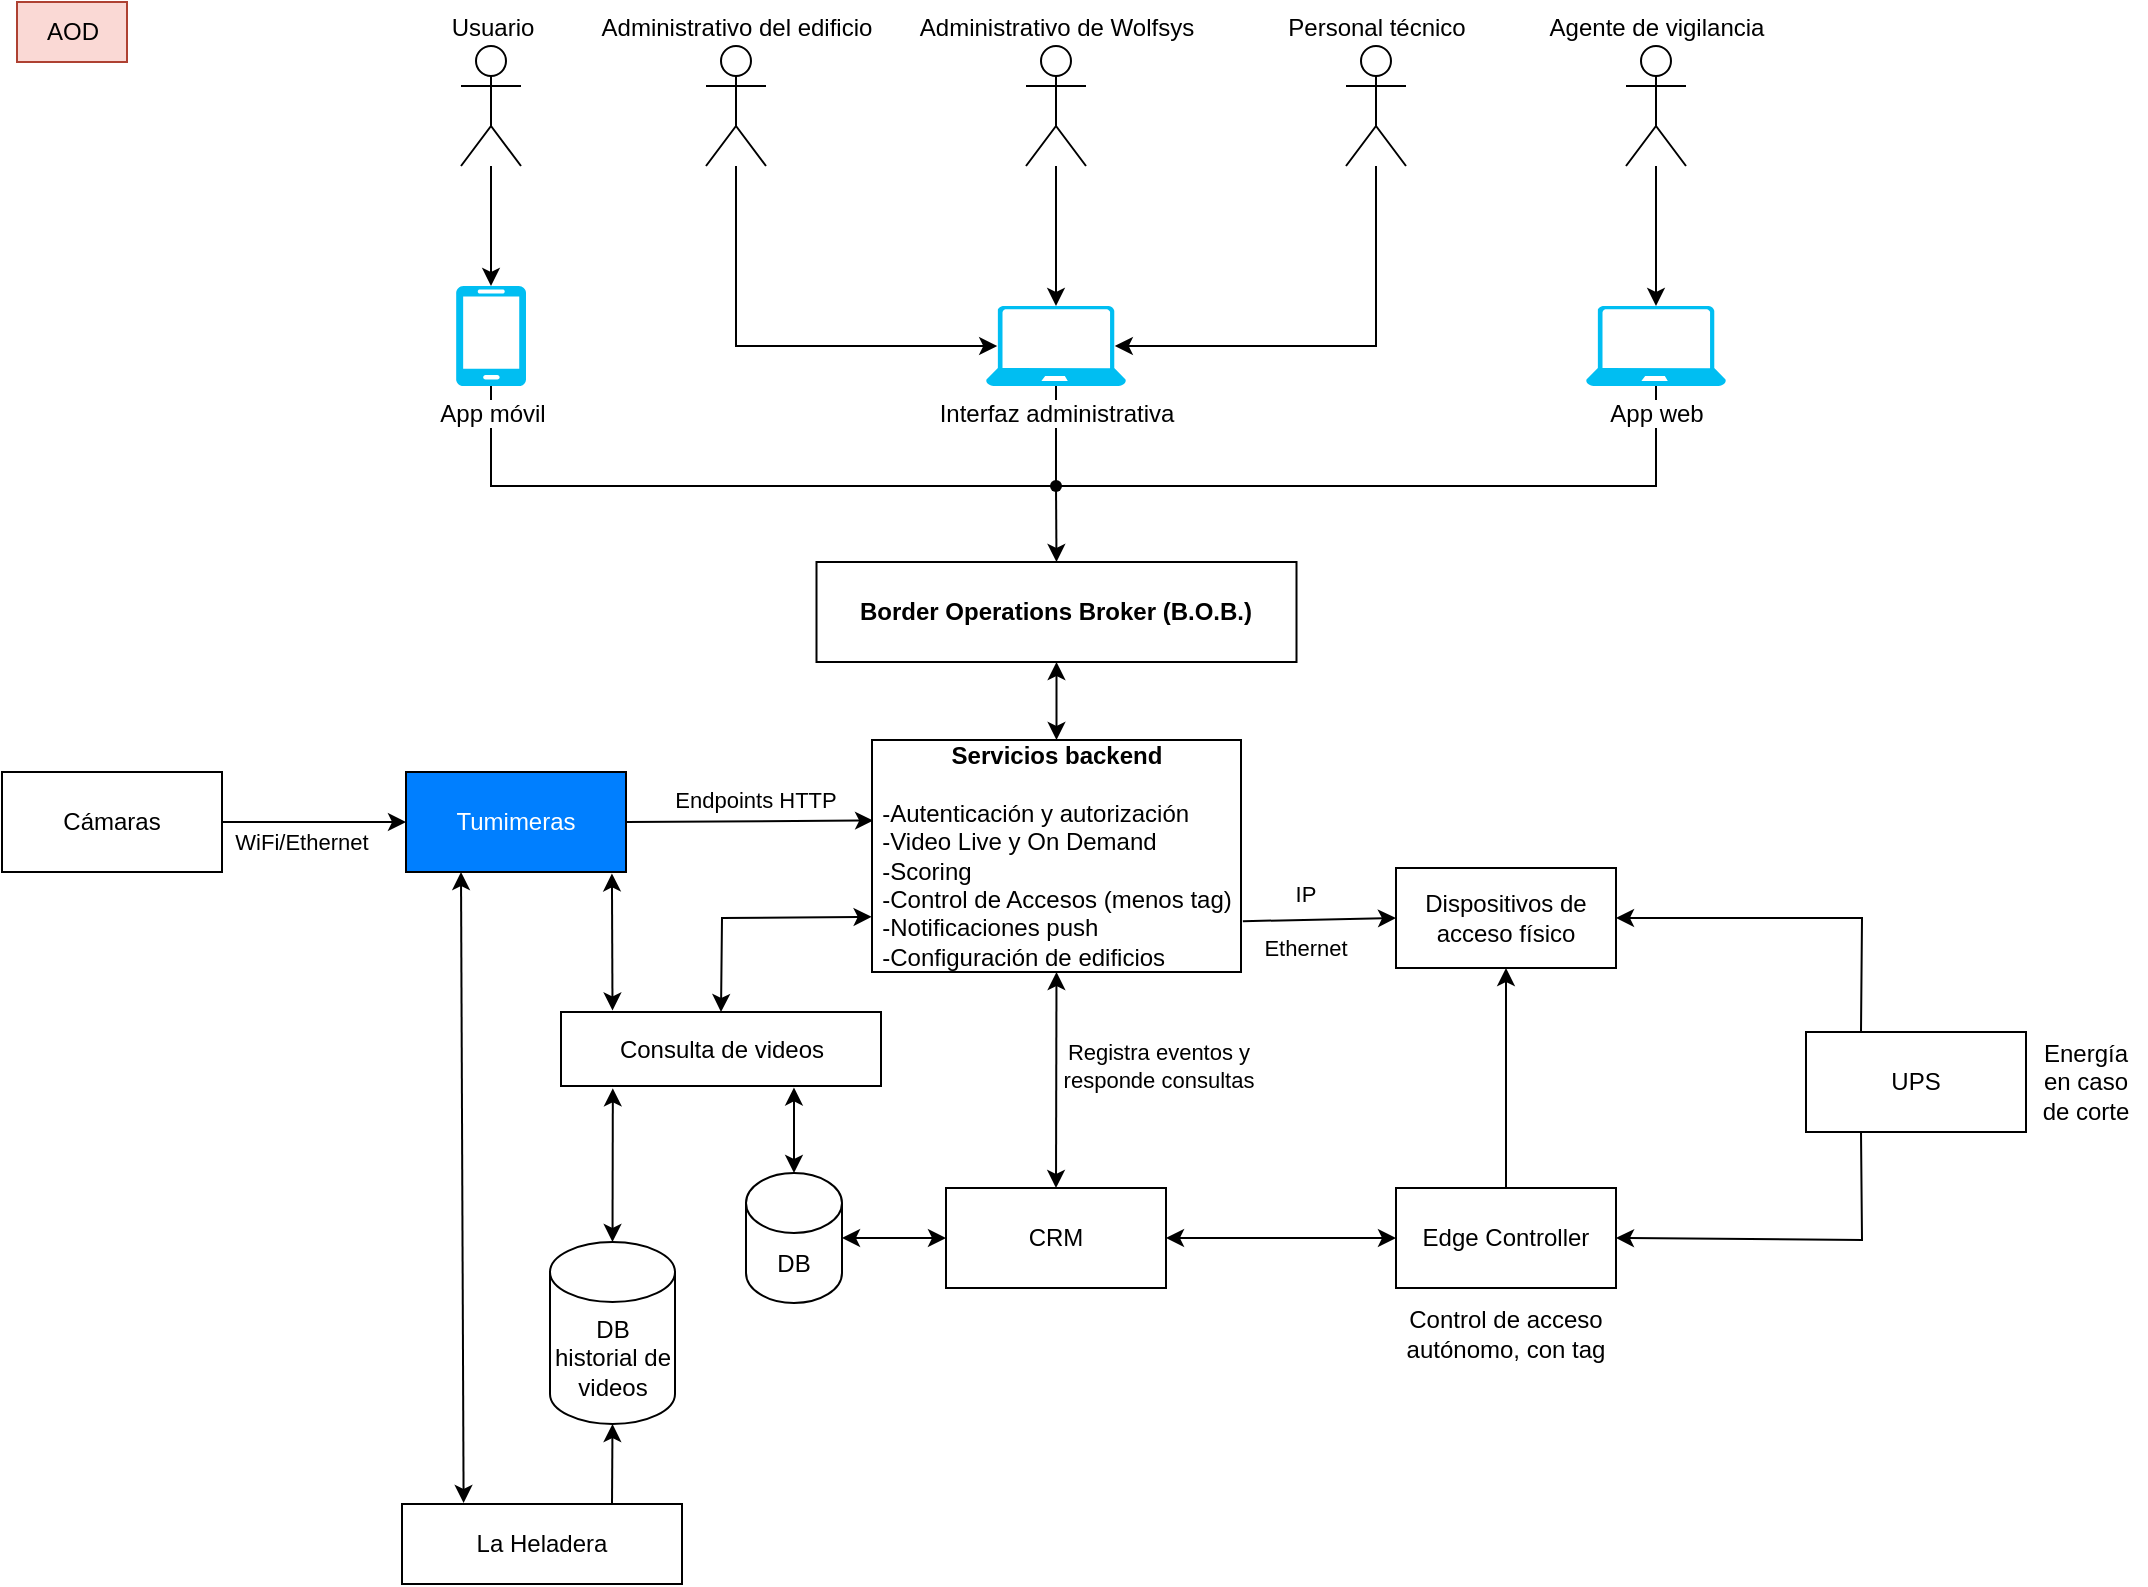 <mxfile version="27.1.4">
  <diagram name="Page-1" id="A_d-Qr13XHkfKN404QjA">
    <mxGraphModel dx="1426" dy="823" grid="1" gridSize="10" guides="1" tooltips="1" connect="1" arrows="1" fold="1" page="1" pageScale="1" pageWidth="1169" pageHeight="827" math="0" shadow="0">
      <root>
        <mxCell id="0" />
        <mxCell id="1" parent="0" />
        <mxCell id="2USoUXH-JXkQr2h2Ghpu-1" value="Usuario" style="shape=umlActor;verticalLabelPosition=top;verticalAlign=bottom;html=1;align=center;labelPosition=center;" parent="1" vertex="1">
          <mxGeometry x="229.5" y="32" width="30" height="60" as="geometry" />
        </mxCell>
        <mxCell id="2USoUXH-JXkQr2h2Ghpu-6" value="Administrativo del edificio" style="shape=umlActor;verticalLabelPosition=top;verticalAlign=bottom;html=1;labelPosition=center;align=center;" parent="1" vertex="1">
          <mxGeometry x="352" y="32" width="30" height="60" as="geometry" />
        </mxCell>
        <mxCell id="2USoUXH-JXkQr2h2Ghpu-23" style="edgeStyle=orthogonalEdgeStyle;rounded=0;orthogonalLoop=1;jettySize=auto;html=1;" parent="1" source="2USoUXH-JXkQr2h2Ghpu-7" target="2USoUXH-JXkQr2h2Ghpu-17" edge="1">
          <mxGeometry relative="1" as="geometry" />
        </mxCell>
        <mxCell id="2USoUXH-JXkQr2h2Ghpu-7" value="Agente de vigilancia" style="shape=umlActor;verticalLabelPosition=top;verticalAlign=bottom;html=1;labelPosition=center;align=center;" parent="1" vertex="1">
          <mxGeometry x="812" y="32" width="30" height="60" as="geometry" />
        </mxCell>
        <mxCell id="2USoUXH-JXkQr2h2Ghpu-8" value="Personal técnico" style="shape=umlActor;verticalLabelPosition=top;verticalAlign=bottom;html=1;labelPosition=center;align=center;" parent="1" vertex="1">
          <mxGeometry x="672" y="32" width="30" height="60" as="geometry" />
        </mxCell>
        <mxCell id="2USoUXH-JXkQr2h2Ghpu-12" value="Administrativo de Wolfsys" style="shape=umlActor;verticalLabelPosition=top;verticalAlign=bottom;html=1;labelPosition=center;align=center;" parent="1" vertex="1">
          <mxGeometry x="512" y="32" width="30" height="60" as="geometry" />
        </mxCell>
        <mxCell id="2USoUXH-JXkQr2h2Ghpu-37" style="edgeStyle=orthogonalEdgeStyle;rounded=0;orthogonalLoop=1;jettySize=auto;html=1;entryX=0.397;entryY=0.553;entryDx=0;entryDy=0;entryPerimeter=0;endArrow=none;startFill=0;" parent="1" source="2USoUXH-JXkQr2h2Ghpu-14" target="_ZhD5MY3oaE8I9x_8OGQ-15" edge="1">
          <mxGeometry relative="1" as="geometry">
            <Array as="points">
              <mxPoint x="245" y="252" />
            </Array>
          </mxGeometry>
        </mxCell>
        <mxCell id="2USoUXH-JXkQr2h2Ghpu-14" value="App móvil" style="verticalLabelPosition=bottom;html=1;verticalAlign=top;align=center;strokeColor=none;fillColor=#00BEF2;shape=mxgraph.azure.mobile;pointerEvents=1;labelBackgroundColor=default;" parent="1" vertex="1">
          <mxGeometry x="227" y="152" width="35" height="50" as="geometry" />
        </mxCell>
        <mxCell id="2USoUXH-JXkQr2h2Ghpu-26" style="edgeStyle=orthogonalEdgeStyle;rounded=0;orthogonalLoop=1;jettySize=auto;html=1;entryX=0.497;entryY=0.36;entryDx=0;entryDy=0;entryPerimeter=0;endArrow=none;startFill=0;" parent="1" source="2USoUXH-JXkQr2h2Ghpu-15" target="_ZhD5MY3oaE8I9x_8OGQ-15" edge="1">
          <mxGeometry relative="1" as="geometry">
            <mxPoint x="527" y="342" as="targetPoint" />
          </mxGeometry>
        </mxCell>
        <mxCell id="2USoUXH-JXkQr2h2Ghpu-15" value="Interfaz administrativa" style="verticalLabelPosition=bottom;html=1;verticalAlign=top;align=center;strokeColor=none;fillColor=#00BEF2;shape=mxgraph.azure.laptop;pointerEvents=1;labelBackgroundColor=default;" parent="1" vertex="1">
          <mxGeometry x="492" y="162" width="70" height="40" as="geometry" />
        </mxCell>
        <mxCell id="2USoUXH-JXkQr2h2Ghpu-36" style="edgeStyle=orthogonalEdgeStyle;rounded=0;orthogonalLoop=1;jettySize=auto;html=1;entryX=0.61;entryY=0.567;entryDx=0;entryDy=0;entryPerimeter=0;endArrow=none;startFill=0;" parent="1" source="2USoUXH-JXkQr2h2Ghpu-17" target="_ZhD5MY3oaE8I9x_8OGQ-15" edge="1">
          <mxGeometry relative="1" as="geometry">
            <Array as="points">
              <mxPoint x="827" y="252" />
            </Array>
          </mxGeometry>
        </mxCell>
        <mxCell id="2USoUXH-JXkQr2h2Ghpu-17" value="App web" style="verticalLabelPosition=bottom;html=1;verticalAlign=top;align=center;strokeColor=none;fillColor=#00BEF2;shape=mxgraph.azure.laptop;pointerEvents=1;labelBackgroundColor=default;" parent="1" vertex="1">
          <mxGeometry x="792" y="162" width="70" height="40" as="geometry" />
        </mxCell>
        <mxCell id="2USoUXH-JXkQr2h2Ghpu-19" style="rounded=0;orthogonalLoop=1;jettySize=auto;html=1;entryX=0.5;entryY=0;entryDx=0;entryDy=0;entryPerimeter=0;" parent="1" source="2USoUXH-JXkQr2h2Ghpu-1" target="2USoUXH-JXkQr2h2Ghpu-14" edge="1">
          <mxGeometry relative="1" as="geometry" />
        </mxCell>
        <mxCell id="2USoUXH-JXkQr2h2Ghpu-21" style="rounded=0;orthogonalLoop=1;jettySize=auto;html=1;entryX=0.5;entryY=0;entryDx=0;entryDy=0;entryPerimeter=0;" parent="1" source="2USoUXH-JXkQr2h2Ghpu-12" target="2USoUXH-JXkQr2h2Ghpu-15" edge="1">
          <mxGeometry relative="1" as="geometry" />
        </mxCell>
        <mxCell id="2USoUXH-JXkQr2h2Ghpu-22" style="rounded=0;orthogonalLoop=1;jettySize=auto;html=1;entryX=0.92;entryY=0.5;entryDx=0;entryDy=0;entryPerimeter=0;" parent="1" source="2USoUXH-JXkQr2h2Ghpu-8" target="2USoUXH-JXkQr2h2Ghpu-15" edge="1">
          <mxGeometry relative="1" as="geometry">
            <Array as="points">
              <mxPoint x="687" y="182" />
            </Array>
          </mxGeometry>
        </mxCell>
        <mxCell id="2USoUXH-JXkQr2h2Ghpu-24" style="rounded=0;orthogonalLoop=1;jettySize=auto;html=1;entryX=0.08;entryY=0.5;entryDx=0;entryDy=0;entryPerimeter=0;" parent="1" source="2USoUXH-JXkQr2h2Ghpu-6" target="2USoUXH-JXkQr2h2Ghpu-15" edge="1">
          <mxGeometry relative="1" as="geometry">
            <Array as="points">
              <mxPoint x="367" y="182" />
            </Array>
          </mxGeometry>
        </mxCell>
        <mxCell id="2USoUXH-JXkQr2h2Ghpu-66" style="rounded=0;orthogonalLoop=1;jettySize=auto;html=1;exitX=0.5;exitY=1;exitDx=0;exitDy=0;entryX=0.5;entryY=0;entryDx=0;entryDy=0;startArrow=classic;startFill=1;" parent="1" source="2USoUXH-JXkQr2h2Ghpu-35" target="2USoUXH-JXkQr2h2Ghpu-60" edge="1">
          <mxGeometry relative="1" as="geometry" />
        </mxCell>
        <mxCell id="2USoUXH-JXkQr2h2Ghpu-35" value="&lt;b&gt;Servicios backend&lt;/b&gt;&lt;div&gt;&lt;b&gt;&lt;br&gt;&lt;/b&gt;&lt;div style=&quot;text-align: left;&quot;&gt;-Autenticación y autorización&lt;/div&gt;&lt;div style=&quot;text-align: left;&quot;&gt;-&lt;span style=&quot;background-color: transparent; color: light-dark(rgb(0, 0, 0), rgb(255, 255, 255));&quot;&gt;Video Live y On Demand&lt;/span&gt;&lt;span style=&quot;background-color: transparent; color: light-dark(rgb(0, 0, 0), rgb(255, 255, 255));&quot;&gt;&amp;nbsp;&lt;/span&gt;&lt;/div&gt;&lt;div style=&quot;text-align: left;&quot;&gt;&lt;span style=&quot;background-color: transparent; color: light-dark(rgb(0, 0, 0), rgb(255, 255, 255));&quot;&gt;-Scoring&lt;/span&gt;&lt;/div&gt;&lt;div style=&quot;text-align: left;&quot;&gt;&lt;span style=&quot;background-color: transparent; color: light-dark(rgb(0, 0, 0), rgb(255, 255, 255));&quot;&gt;-Control de Accesos (menos tag)&lt;/span&gt;&lt;/div&gt;&lt;div style=&quot;text-align: left;&quot;&gt;&lt;span style=&quot;background-color: transparent; color: light-dark(rgb(0, 0, 0), rgb(255, 255, 255));&quot;&gt;-Notificaciones&lt;/span&gt;&lt;span style=&quot;background-color: transparent; color: light-dark(rgb(0, 0, 0), rgb(255, 255, 255));&quot;&gt;&amp;nbsp;push&lt;/span&gt;&lt;/div&gt;&lt;div style=&quot;text-align: left;&quot;&gt;&lt;span style=&quot;background-color: transparent; color: light-dark(rgb(0, 0, 0), rgb(255, 255, 255));&quot;&gt;-Configuración&lt;/span&gt;&lt;span style=&quot;background-color: transparent; color: light-dark(rgb(0, 0, 0), rgb(255, 255, 255));&quot; class=&quot;Apple-converted-space&quot;&gt;&amp;nbsp;de edificios&lt;/span&gt;&lt;/div&gt;&lt;/div&gt;" style="html=1;whiteSpace=wrap;" parent="1" vertex="1">
          <mxGeometry x="435" y="379" width="184.5" height="116" as="geometry" />
        </mxCell>
        <mxCell id="2USoUXH-JXkQr2h2Ghpu-49" style="rounded=0;orthogonalLoop=1;jettySize=auto;html=1;entryX=0.5;entryY=1;entryDx=0;entryDy=0;" parent="1" source="2USoUXH-JXkQr2h2Ghpu-39" target="2USoUXH-JXkQr2h2Ghpu-42" edge="1">
          <mxGeometry relative="1" as="geometry" />
        </mxCell>
        <mxCell id="2USoUXH-JXkQr2h2Ghpu-39" value="Edge Controller" style="html=1;whiteSpace=wrap;" parent="1" vertex="1">
          <mxGeometry x="697" y="603" width="110" height="50" as="geometry" />
        </mxCell>
        <mxCell id="2USoUXH-JXkQr2h2Ghpu-64" style="rounded=0;orthogonalLoop=1;jettySize=auto;html=1;exitX=1;exitY=0.5;exitDx=0;exitDy=0;entryX=0.003;entryY=0.347;entryDx=0;entryDy=0;entryPerimeter=0;" parent="1" source="2USoUXH-JXkQr2h2Ghpu-40" target="2USoUXH-JXkQr2h2Ghpu-35" edge="1">
          <mxGeometry relative="1" as="geometry" />
        </mxCell>
        <mxCell id="2USoUXH-JXkQr2h2Ghpu-40" value="Tumimeras" style="html=1;whiteSpace=wrap;labelBackgroundColor=none;fontColor=light-dark(#ffffff, #ededed);fillColor=#007FFF;" parent="1" vertex="1">
          <mxGeometry x="202" y="395" width="110" height="50" as="geometry" />
        </mxCell>
        <mxCell id="2USoUXH-JXkQr2h2Ghpu-58" style="rounded=0;orthogonalLoop=1;jettySize=auto;html=1;exitX=1;exitY=0.5;exitDx=0;exitDy=0;entryX=0;entryY=0.5;entryDx=0;entryDy=0;" parent="1" source="2USoUXH-JXkQr2h2Ghpu-41" target="2USoUXH-JXkQr2h2Ghpu-40" edge="1">
          <mxGeometry relative="1" as="geometry" />
        </mxCell>
        <mxCell id="2USoUXH-JXkQr2h2Ghpu-41" value="Cámaras" style="html=1;whiteSpace=wrap;" parent="1" vertex="1">
          <mxGeometry y="395" width="110" height="50" as="geometry" />
        </mxCell>
        <mxCell id="2USoUXH-JXkQr2h2Ghpu-42" value="Dispositivos de acceso físico" style="html=1;whiteSpace=wrap;" parent="1" vertex="1">
          <mxGeometry x="697" y="443" width="110" height="50" as="geometry" />
        </mxCell>
        <mxCell id="2USoUXH-JXkQr2h2Ghpu-45" value="DB" style="shape=cylinder3;whiteSpace=wrap;html=1;boundedLbl=1;backgroundOutline=1;size=15;" parent="1" vertex="1">
          <mxGeometry x="372" y="595.5" width="48" height="65" as="geometry" />
        </mxCell>
        <mxCell id="2USoUXH-JXkQr2h2Ghpu-55" style="rounded=0;orthogonalLoop=1;jettySize=auto;html=1;exitX=0.25;exitY=1;exitDx=0;exitDy=0;entryX=1;entryY=0.5;entryDx=0;entryDy=0;" parent="1" source="2USoUXH-JXkQr2h2Ghpu-54" target="2USoUXH-JXkQr2h2Ghpu-39" edge="1">
          <mxGeometry relative="1" as="geometry">
            <mxPoint x="929.5" y="597" as="sourcePoint" />
            <Array as="points">
              <mxPoint x="930" y="629" />
            </Array>
          </mxGeometry>
        </mxCell>
        <mxCell id="2USoUXH-JXkQr2h2Ghpu-56" style="rounded=0;orthogonalLoop=1;jettySize=auto;html=1;entryX=1;entryY=0.5;entryDx=0;entryDy=0;exitX=0.25;exitY=0;exitDx=0;exitDy=0;" parent="1" source="2USoUXH-JXkQr2h2Ghpu-54" target="2USoUXH-JXkQr2h2Ghpu-42" edge="1">
          <mxGeometry relative="1" as="geometry">
            <Array as="points">
              <mxPoint x="930" y="468" />
            </Array>
          </mxGeometry>
        </mxCell>
        <mxCell id="2USoUXH-JXkQr2h2Ghpu-54" value="UPS" style="html=1;whiteSpace=wrap;" parent="1" vertex="1">
          <mxGeometry x="902" y="525" width="110" height="50" as="geometry" />
        </mxCell>
        <mxCell id="2USoUXH-JXkQr2h2Ghpu-67" style="rounded=0;orthogonalLoop=1;jettySize=auto;html=1;exitX=1;exitY=0.5;exitDx=0;exitDy=0;entryX=0;entryY=0.5;entryDx=0;entryDy=0;startArrow=classic;startFill=1;" parent="1" source="2USoUXH-JXkQr2h2Ghpu-60" target="2USoUXH-JXkQr2h2Ghpu-39" edge="1">
          <mxGeometry relative="1" as="geometry" />
        </mxCell>
        <mxCell id="2USoUXH-JXkQr2h2Ghpu-60" value="CRM" style="html=1;whiteSpace=wrap;" parent="1" vertex="1">
          <mxGeometry x="472" y="603" width="110" height="50" as="geometry" />
        </mxCell>
        <mxCell id="2USoUXH-JXkQr2h2Ghpu-61" style="rounded=0;orthogonalLoop=1;jettySize=auto;html=1;exitX=0;exitY=0.5;exitDx=0;exitDy=0;entryX=1;entryY=0.5;entryDx=0;entryDy=0;entryPerimeter=0;startArrow=classic;startFill=1;" parent="1" source="2USoUXH-JXkQr2h2Ghpu-60" target="2USoUXH-JXkQr2h2Ghpu-45" edge="1">
          <mxGeometry relative="1" as="geometry" />
        </mxCell>
        <mxCell id="_ZhD5MY3oaE8I9x_8OGQ-1" value="AOD" style="rounded=0;whiteSpace=wrap;html=1;fillColor=#fad9d5;strokeColor=#ae4132;" parent="1" vertex="1">
          <mxGeometry x="7.5" y="10" width="55" height="30" as="geometry" />
        </mxCell>
        <mxCell id="_ZhD5MY3oaE8I9x_8OGQ-5" value="" style="endArrow=classic;html=1;rounded=0;exitX=1.005;exitY=0.781;exitDx=0;exitDy=0;exitPerimeter=0;entryX=0;entryY=0.5;entryDx=0;entryDy=0;" parent="1" source="2USoUXH-JXkQr2h2Ghpu-35" target="2USoUXH-JXkQr2h2Ghpu-42" edge="1">
          <mxGeometry width="50" height="50" relative="1" as="geometry">
            <mxPoint x="737" y="415" as="sourcePoint" />
            <mxPoint x="787" y="365" as="targetPoint" />
          </mxGeometry>
        </mxCell>
        <mxCell id="_ZhD5MY3oaE8I9x_8OGQ-6" value="Endpoints HTTP" style="text;html=1;align=center;verticalAlign=middle;whiteSpace=wrap;rounded=0;fontSize=11;" parent="1" vertex="1">
          <mxGeometry x="327" y="398" width="100" height="21" as="geometry" />
        </mxCell>
        <mxCell id="_ZhD5MY3oaE8I9x_8OGQ-7" value="" style="endArrow=classic;html=1;rounded=0;entryX=-0.001;entryY=0.762;entryDx=0;entryDy=0;exitX=0.5;exitY=0;exitDx=0;exitDy=0;startArrow=classic;startFill=1;entryPerimeter=0;" parent="1" source="_ZhD5MY3oaE8I9x_8OGQ-8" target="2USoUXH-JXkQr2h2Ghpu-35" edge="1">
          <mxGeometry width="50" height="50" relative="1" as="geometry">
            <mxPoint x="359.5" y="485" as="sourcePoint" />
            <mxPoint x="417" y="475.8" as="targetPoint" />
            <Array as="points">
              <mxPoint x="360" y="468" />
            </Array>
          </mxGeometry>
        </mxCell>
        <mxCell id="_ZhD5MY3oaE8I9x_8OGQ-8" value="Consulta de videos" style="html=1;whiteSpace=wrap;" parent="1" vertex="1">
          <mxGeometry x="279.5" y="515" width="160" height="37" as="geometry" />
        </mxCell>
        <mxCell id="_ZhD5MY3oaE8I9x_8OGQ-9" value="" style="endArrow=classic;html=1;rounded=0;exitX=0.728;exitY=1.02;exitDx=0;exitDy=0;entryX=0.5;entryY=0;entryDx=0;entryDy=0;entryPerimeter=0;startArrow=classic;startFill=1;exitPerimeter=0;endFill=1;" parent="1" source="_ZhD5MY3oaE8I9x_8OGQ-8" target="2USoUXH-JXkQr2h2Ghpu-45" edge="1">
          <mxGeometry width="50" height="50" relative="1" as="geometry">
            <mxPoint x="270" y="605" as="sourcePoint" />
            <mxPoint x="320" y="555" as="targetPoint" />
          </mxGeometry>
        </mxCell>
        <mxCell id="_ZhD5MY3oaE8I9x_8OGQ-10" value="DB historial de videos" style="shape=cylinder3;whiteSpace=wrap;html=1;boundedLbl=1;backgroundOutline=1;size=15;" parent="1" vertex="1">
          <mxGeometry x="274" y="630" width="62.5" height="91" as="geometry" />
        </mxCell>
        <mxCell id="_ZhD5MY3oaE8I9x_8OGQ-11" value="" style="endArrow=classic;html=1;rounded=0;entryX=0.5;entryY=0;entryDx=0;entryDy=0;entryPerimeter=0;jumpStyle=arc;jumpSize=21;startFill=1;startArrow=classic;exitX=0.162;exitY=1.032;exitDx=0;exitDy=0;exitPerimeter=0;endFill=1;" parent="1" source="_ZhD5MY3oaE8I9x_8OGQ-8" target="_ZhD5MY3oaE8I9x_8OGQ-10" edge="1">
          <mxGeometry width="50" height="50" relative="1" as="geometry">
            <mxPoint x="300" y="579" as="sourcePoint" />
            <mxPoint x="350" y="581" as="targetPoint" />
          </mxGeometry>
        </mxCell>
        <mxCell id="_ZhD5MY3oaE8I9x_8OGQ-12" value="La Heladera" style="html=1;whiteSpace=wrap;" parent="1" vertex="1">
          <mxGeometry x="200" y="761" width="140" height="40" as="geometry" />
        </mxCell>
        <mxCell id="_ZhD5MY3oaE8I9x_8OGQ-14" value="" style="endArrow=classic;html=1;rounded=0;exitX=0.75;exitY=0;exitDx=0;exitDy=0;entryX=0.5;entryY=1;entryDx=0;entryDy=0;entryPerimeter=0;" parent="1" source="_ZhD5MY3oaE8I9x_8OGQ-12" target="_ZhD5MY3oaE8I9x_8OGQ-10" edge="1">
          <mxGeometry width="50" height="50" relative="1" as="geometry">
            <mxPoint x="230" y="754" as="sourcePoint" />
            <mxPoint x="280" y="704" as="targetPoint" />
          </mxGeometry>
        </mxCell>
        <mxCell id="_ZhD5MY3oaE8I9x_8OGQ-16" style="rounded=0;orthogonalLoop=1;jettySize=auto;html=1;entryX=0.5;entryY=0;entryDx=0;entryDy=0;" parent="1" source="_ZhD5MY3oaE8I9x_8OGQ-15" target="qF5RI2wpB0qDq2pJv5tg-1" edge="1">
          <mxGeometry relative="1" as="geometry">
            <mxPoint x="527" y="276" as="targetPoint" />
          </mxGeometry>
        </mxCell>
        <mxCell id="_ZhD5MY3oaE8I9x_8OGQ-15" value="" style="shape=waypoint;sketch=0;fillStyle=solid;size=6;pointerEvents=1;points=[];fillColor=none;resizable=0;rotatable=0;perimeter=centerPerimeter;snapToPoint=1;" parent="1" vertex="1">
          <mxGeometry x="517" y="242" width="20" height="20" as="geometry" />
        </mxCell>
        <mxCell id="_ZhD5MY3oaE8I9x_8OGQ-18" value="Registra eventos y responde consultas" style="text;html=1;align=center;verticalAlign=middle;whiteSpace=wrap;rounded=0;fontSize=11;" parent="1" vertex="1">
          <mxGeometry x="517" y="525" width="123" height="34" as="geometry" />
        </mxCell>
        <mxCell id="_ZhD5MY3oaE8I9x_8OGQ-19" value="WiFi/Ethernet" style="text;html=1;align=center;verticalAlign=middle;whiteSpace=wrap;rounded=0;fontSize=11;" parent="1" vertex="1">
          <mxGeometry x="100" y="419" width="100" height="21" as="geometry" />
        </mxCell>
        <mxCell id="_ZhD5MY3oaE8I9x_8OGQ-20" value="Ethernet" style="text;html=1;align=center;verticalAlign=middle;whiteSpace=wrap;rounded=0;fontSize=11;" parent="1" vertex="1">
          <mxGeometry x="602" y="472" width="100" height="21" as="geometry" />
        </mxCell>
        <mxCell id="_ZhD5MY3oaE8I9x_8OGQ-21" value="IP" style="text;html=1;align=center;verticalAlign=middle;whiteSpace=wrap;rounded=0;fontSize=11;" parent="1" vertex="1">
          <mxGeometry x="602" y="445" width="100" height="21" as="geometry" />
        </mxCell>
        <mxCell id="_ZhD5MY3oaE8I9x_8OGQ-22" value="Energía en caso de corte" style="text;html=1;align=center;verticalAlign=middle;whiteSpace=wrap;rounded=0;" parent="1" vertex="1">
          <mxGeometry x="1012" y="535" width="60" height="30" as="geometry" />
        </mxCell>
        <mxCell id="_ZhD5MY3oaE8I9x_8OGQ-23" value="Control de acceso autónomo, con tag" style="text;html=1;align=center;verticalAlign=middle;whiteSpace=wrap;rounded=0;" parent="1" vertex="1">
          <mxGeometry x="688" y="660.5" width="128" height="30" as="geometry" />
        </mxCell>
        <mxCell id="wpPiS2GrXgNtYtGKgzLL-1" value="" style="endArrow=classic;html=1;rounded=0;entryX=0.161;entryY=-0.021;entryDx=0;entryDy=0;entryPerimeter=0;jumpStyle=arc;jumpSize=21;startFill=1;startArrow=classic;exitX=0.936;exitY=1.014;exitDx=0;exitDy=0;endFill=1;exitPerimeter=0;" parent="1" source="2USoUXH-JXkQr2h2Ghpu-40" target="_ZhD5MY3oaE8I9x_8OGQ-8" edge="1">
          <mxGeometry width="50" height="50" relative="1" as="geometry">
            <mxPoint x="300" y="619" as="sourcePoint" />
            <mxPoint x="300" y="761" as="targetPoint" />
          </mxGeometry>
        </mxCell>
        <mxCell id="-84Fsew7rkMVFRgrEXBY-1" value="" style="endArrow=classic;html=1;rounded=0;exitX=0.25;exitY=1;exitDx=0;exitDy=0;entryX=0.22;entryY=-0.013;entryDx=0;entryDy=0;entryPerimeter=0;startArrow=classic;startFill=1;endFill=1;" parent="1" source="2USoUXH-JXkQr2h2Ghpu-40" target="_ZhD5MY3oaE8I9x_8OGQ-12" edge="1">
          <mxGeometry width="50" height="50" relative="1" as="geometry">
            <mxPoint x="390" y="569" as="sourcePoint" />
            <mxPoint x="390" y="612" as="targetPoint" />
          </mxGeometry>
        </mxCell>
        <mxCell id="qF5RI2wpB0qDq2pJv5tg-1" value="&lt;b&gt;Border Operations Broker (B.O.B.)&lt;/b&gt;" style="html=1;whiteSpace=wrap;" vertex="1" parent="1">
          <mxGeometry x="407.25" y="290" width="240" height="50" as="geometry" />
        </mxCell>
        <mxCell id="qF5RI2wpB0qDq2pJv5tg-2" value="" style="endArrow=classic;startArrow=classic;html=1;rounded=0;exitX=0.5;exitY=0;exitDx=0;exitDy=0;entryX=0.5;entryY=1;entryDx=0;entryDy=0;" edge="1" parent="1" source="2USoUXH-JXkQr2h2Ghpu-35" target="qF5RI2wpB0qDq2pJv5tg-1">
          <mxGeometry width="50" height="50" relative="1" as="geometry">
            <mxPoint x="710" y="370" as="sourcePoint" />
            <mxPoint x="760" y="320" as="targetPoint" />
          </mxGeometry>
        </mxCell>
      </root>
    </mxGraphModel>
  </diagram>
</mxfile>
